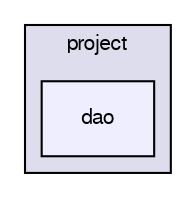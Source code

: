 digraph "C:/Workspace_Java_SE_3/Project/src/by/epam/project/dao" {
  bgcolor=transparent;
  compound=true
  node [ fontsize="10", fontname="FreeSans"];
  edge [ labelfontsize="10", labelfontname="FreeSans"];
  subgraph clusterdir_d0a5fcba9f43674a434d49a672afc364 {
    graph [ bgcolor="#ddddee", pencolor="black", label="project" fontname="FreeSans", fontsize="10", URL="dir_d0a5fcba9f43674a434d49a672afc364.html"]
  dir_f53917ff58d80ceb82389b6677301a9b [shape=box, label="dao", style="filled", fillcolor="#eeeeff", pencolor="black", URL="dir_f53917ff58d80ceb82389b6677301a9b.html"];
  }
}

